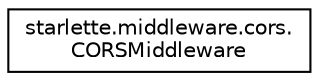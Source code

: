 digraph "Graphical Class Hierarchy"
{
 // LATEX_PDF_SIZE
  edge [fontname="Helvetica",fontsize="10",labelfontname="Helvetica",labelfontsize="10"];
  node [fontname="Helvetica",fontsize="10",shape=record];
  rankdir="LR";
  Node0 [label="starlette.middleware.cors.\lCORSMiddleware",height=0.2,width=0.4,color="black", fillcolor="white", style="filled",URL="$classstarlette_1_1middleware_1_1cors_1_1CORSMiddleware.html",tooltip=" "];
}
